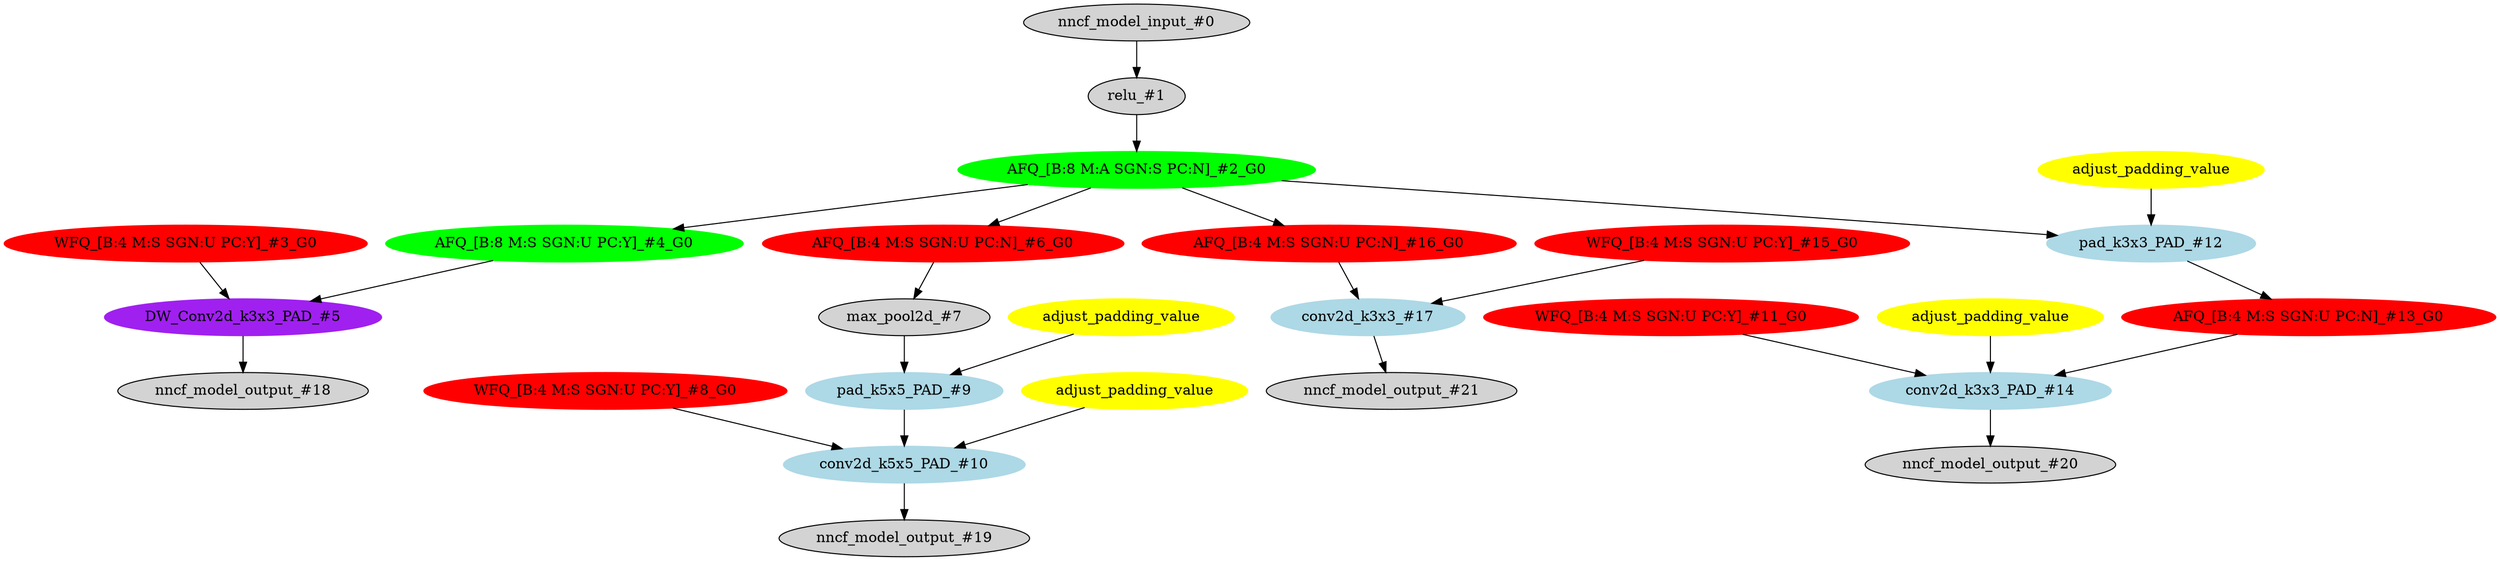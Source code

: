 strict digraph  {
"0 /nncf_model_input_0" [id=0, label="nncf_model_input_#0", style=filled, type=nncf_model_input];
"1 MultiBranchesModel/ReLU/relu_0" [id=1, label="relu_#1", style=filled, type=relu];
"2 MultiBranchesModel/ReLU/AsymmetricQuantizer/asymmetric_quantize_0" [color=green, id=2, label="AFQ_[B:8 M:A SGN:S PC:N]_#2_G0", style=filled, type=asymmetric_quantize];
"3 MultiBranchesModel/NNCFConv2d[conv_a]/ModuleDict[pre_ops]/UpdateWeight[1]/SymmetricQuantizer[op]/symmetric_quantize_0" [color=red, id=3, label="WFQ_[B:4 M:S SGN:U PC:Y]_#3_G0", style=filled, type=symmetric_quantize];
"4 MultiBranchesModel/NNCFConv2d[conv_a]/SymmetricQuantizer/symmetric_quantize_0" [color=green, id=4, label="AFQ_[B:8 M:S SGN:U PC:Y]_#4_G0", style=filled, type=symmetric_quantize];
"5 MultiBranchesModel/NNCFConv2d[conv_a]/conv2d_0" [color=purple, id=5, label="DW_Conv2d_k3x3_PAD_#5", style=filled, type=conv2d];
"6 MultiBranchesModel/MaxPool2d[max_pool_b]/SymmetricQuantizer/symmetric_quantize_0" [color=red, id=6, label="AFQ_[B:4 M:S SGN:U PC:N]_#6_G0", style=filled, type=symmetric_quantize];
"7 MultiBranchesModel/MaxPool2d[max_pool_b]/max_pool2d_0" [id=7, label="max_pool2d_#7", style=filled, type=max_pool2d];
"8 MultiBranchesModel/NNCFConv2d[conv_b]/ModuleDict[pre_ops]/UpdateWeight[2]/SymmetricQuantizer[op]/symmetric_quantize_0" [color=red, id=8, label="WFQ_[B:4 M:S SGN:U PC:Y]_#8_G0", style=filled, type=symmetric_quantize];
"9 MultiBranchesModel/NNCFConv2d[conv_b]/pad_0" [color=lightblue, id=9, label="pad_k5x5_PAD_#9", style=filled, type=pad];
"9 MultiBranchesModel/NNCFConv2d[conv_b]/pad_0_apad" [color=yellow, label=adjust_padding_value, style=filled, type=""];
"10 MultiBranchesModel/NNCFConv2d[conv_b]/conv2d_0" [color=lightblue, id=10, label="conv2d_k5x5_PAD_#10", style=filled, type=conv2d];
"10 MultiBranchesModel/NNCFConv2d[conv_b]/conv2d_0_apad" [color=yellow, label=adjust_padding_value, style=filled, type=""];
"11 MultiBranchesModel/NNCFConv2d[conv_c]/ModuleDict[pre_ops]/UpdateWeight[2]/SymmetricQuantizer[op]/symmetric_quantize_0" [color=red, id=11, label="WFQ_[B:4 M:S SGN:U PC:Y]_#11_G0", style=filled, type=symmetric_quantize];
"12 MultiBranchesModel/NNCFConv2d[conv_c]/pad_0" [color=lightblue, id=12, label="pad_k3x3_PAD_#12", style=filled, type=pad];
"12 MultiBranchesModel/NNCFConv2d[conv_c]/pad_0_apad" [color=yellow, label=adjust_padding_value, style=filled, type=""];
"13 MultiBranchesModel/NNCFConv2d[conv_c]/SymmetricQuantizer/symmetric_quantize_0" [color=red, id=13, label="AFQ_[B:4 M:S SGN:U PC:N]_#13_G0", style=filled, type=symmetric_quantize];
"14 MultiBranchesModel/NNCFConv2d[conv_c]/conv2d_0" [color=lightblue, id=14, label="conv2d_k3x3_PAD_#14", style=filled, type=conv2d];
"14 MultiBranchesModel/NNCFConv2d[conv_c]/conv2d_0_apad" [color=yellow, label=adjust_padding_value, style=filled, type=""];
"15 MultiBranchesModel/NNCFConv2d[conv_d]/ModuleDict[pre_ops]/UpdateWeight[1]/SymmetricQuantizer[op]/symmetric_quantize_0" [color=red, id=15, label="WFQ_[B:4 M:S SGN:U PC:Y]_#15_G0", style=filled, type=symmetric_quantize];
"16 MultiBranchesModel/NNCFConv2d[conv_d]/SymmetricQuantizer/symmetric_quantize_0" [color=red, id=16, label="AFQ_[B:4 M:S SGN:U PC:N]_#16_G0", style=filled, type=symmetric_quantize];
"17 MultiBranchesModel/NNCFConv2d[conv_d]/conv2d_0" [color=lightblue, id=17, label="conv2d_k3x3_#17", style=filled, type=conv2d];
"18 /nncf_model_output_0" [id=18, label="nncf_model_output_#18", style=filled, type=nncf_model_output];
"19 /nncf_model_output_1" [id=19, label="nncf_model_output_#19", style=filled, type=nncf_model_output];
"20 /nncf_model_output_2" [id=20, label="nncf_model_output_#20", style=filled, type=nncf_model_output];
"21 /nncf_model_output_3" [id=21, label="nncf_model_output_#21", style=filled, type=nncf_model_output];
"0 /nncf_model_input_0" -> "1 MultiBranchesModel/ReLU/relu_0";
"1 MultiBranchesModel/ReLU/relu_0" -> "2 MultiBranchesModel/ReLU/AsymmetricQuantizer/asymmetric_quantize_0";
"2 MultiBranchesModel/ReLU/AsymmetricQuantizer/asymmetric_quantize_0" -> "4 MultiBranchesModel/NNCFConv2d[conv_a]/SymmetricQuantizer/symmetric_quantize_0";
"2 MultiBranchesModel/ReLU/AsymmetricQuantizer/asymmetric_quantize_0" -> "6 MultiBranchesModel/MaxPool2d[max_pool_b]/SymmetricQuantizer/symmetric_quantize_0";
"2 MultiBranchesModel/ReLU/AsymmetricQuantizer/asymmetric_quantize_0" -> "12 MultiBranchesModel/NNCFConv2d[conv_c]/pad_0";
"2 MultiBranchesModel/ReLU/AsymmetricQuantizer/asymmetric_quantize_0" -> "16 MultiBranchesModel/NNCFConv2d[conv_d]/SymmetricQuantizer/symmetric_quantize_0";
"3 MultiBranchesModel/NNCFConv2d[conv_a]/ModuleDict[pre_ops]/UpdateWeight[1]/SymmetricQuantizer[op]/symmetric_quantize_0" -> "5 MultiBranchesModel/NNCFConv2d[conv_a]/conv2d_0";
"4 MultiBranchesModel/NNCFConv2d[conv_a]/SymmetricQuantizer/symmetric_quantize_0" -> "5 MultiBranchesModel/NNCFConv2d[conv_a]/conv2d_0";
"5 MultiBranchesModel/NNCFConv2d[conv_a]/conv2d_0" -> "18 /nncf_model_output_0";
"6 MultiBranchesModel/MaxPool2d[max_pool_b]/SymmetricQuantizer/symmetric_quantize_0" -> "7 MultiBranchesModel/MaxPool2d[max_pool_b]/max_pool2d_0";
"7 MultiBranchesModel/MaxPool2d[max_pool_b]/max_pool2d_0" -> "9 MultiBranchesModel/NNCFConv2d[conv_b]/pad_0";
"8 MultiBranchesModel/NNCFConv2d[conv_b]/ModuleDict[pre_ops]/UpdateWeight[2]/SymmetricQuantizer[op]/symmetric_quantize_0" -> "10 MultiBranchesModel/NNCFConv2d[conv_b]/conv2d_0";
"9 MultiBranchesModel/NNCFConv2d[conv_b]/pad_0_apad" -> "9 MultiBranchesModel/NNCFConv2d[conv_b]/pad_0";
"9 MultiBranchesModel/NNCFConv2d[conv_b]/pad_0" -> "10 MultiBranchesModel/NNCFConv2d[conv_b]/conv2d_0";
"10 MultiBranchesModel/NNCFConv2d[conv_b]/conv2d_0_apad" -> "10 MultiBranchesModel/NNCFConv2d[conv_b]/conv2d_0";
"10 MultiBranchesModel/NNCFConv2d[conv_b]/conv2d_0" -> "19 /nncf_model_output_1";
"11 MultiBranchesModel/NNCFConv2d[conv_c]/ModuleDict[pre_ops]/UpdateWeight[2]/SymmetricQuantizer[op]/symmetric_quantize_0" -> "14 MultiBranchesModel/NNCFConv2d[conv_c]/conv2d_0";
"12 MultiBranchesModel/NNCFConv2d[conv_c]/pad_0_apad" -> "12 MultiBranchesModel/NNCFConv2d[conv_c]/pad_0";
"12 MultiBranchesModel/NNCFConv2d[conv_c]/pad_0" -> "13 MultiBranchesModel/NNCFConv2d[conv_c]/SymmetricQuantizer/symmetric_quantize_0";
"13 MultiBranchesModel/NNCFConv2d[conv_c]/SymmetricQuantizer/symmetric_quantize_0" -> "14 MultiBranchesModel/NNCFConv2d[conv_c]/conv2d_0";
"14 MultiBranchesModel/NNCFConv2d[conv_c]/conv2d_0_apad" -> "14 MultiBranchesModel/NNCFConv2d[conv_c]/conv2d_0";
"14 MultiBranchesModel/NNCFConv2d[conv_c]/conv2d_0" -> "20 /nncf_model_output_2";
"15 MultiBranchesModel/NNCFConv2d[conv_d]/ModuleDict[pre_ops]/UpdateWeight[1]/SymmetricQuantizer[op]/symmetric_quantize_0" -> "17 MultiBranchesModel/NNCFConv2d[conv_d]/conv2d_0";
"16 MultiBranchesModel/NNCFConv2d[conv_d]/SymmetricQuantizer/symmetric_quantize_0" -> "17 MultiBranchesModel/NNCFConv2d[conv_d]/conv2d_0";
"17 MultiBranchesModel/NNCFConv2d[conv_d]/conv2d_0" -> "21 /nncf_model_output_3";
}

